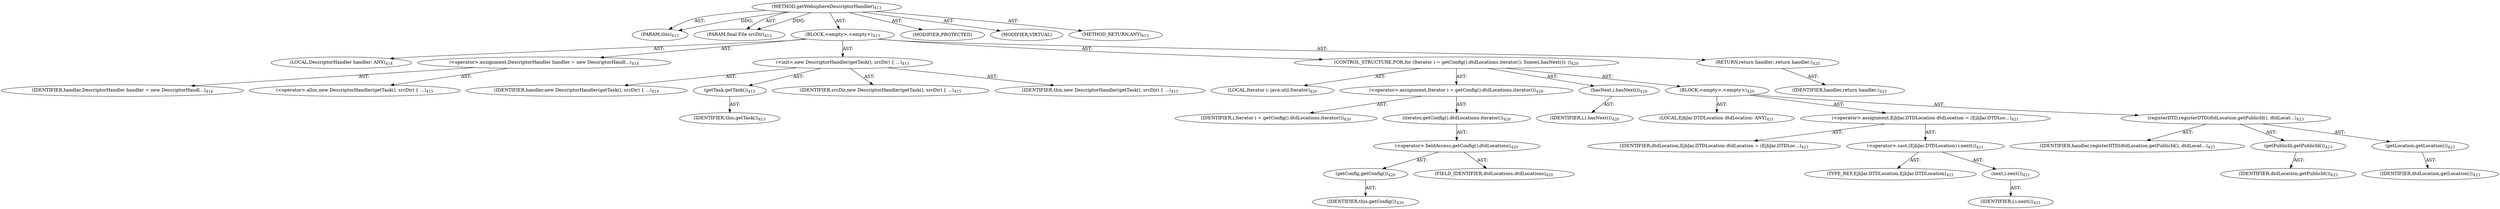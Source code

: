 digraph "getWebsphereDescriptorHandler" {  
"111669149720" [label = <(METHOD,getWebsphereDescriptorHandler)<SUB>413</SUB>> ]
"115964117013" [label = <(PARAM,this)<SUB>413</SUB>> ]
"115964117023" [label = <(PARAM,final File srcDir)<SUB>413</SUB>> ]
"25769803802" [label = <(BLOCK,&lt;empty&gt;,&lt;empty&gt;)<SUB>413</SUB>> ]
"94489280512" [label = <(LOCAL,DescriptorHandler handler: ANY)<SUB>414</SUB>> ]
"30064771146" [label = <(&lt;operator&gt;.assignment,DescriptorHandler handler = new DescriptorHandl...)<SUB>414</SUB>> ]
"68719476839" [label = <(IDENTIFIER,handler,DescriptorHandler handler = new DescriptorHandl...)<SUB>414</SUB>> ]
"30064771147" [label = <(&lt;operator&gt;.alloc,new DescriptorHandler(getTask(), srcDir) {

 ...)<SUB>415</SUB>> ]
"30064771072" [label = <(&lt;init&gt;,new DescriptorHandler(getTask(), srcDir) {

 ...)<SUB>415</SUB>> ]
"68719476798" [label = <(IDENTIFIER,handler,new DescriptorHandler(getTask(), srcDir) {

 ...)<SUB>414</SUB>> ]
"30064771073" [label = <(getTask,getTask())<SUB>415</SUB>> ]
"68719476758" [label = <(IDENTIFIER,this,getTask())<SUB>415</SUB>> ]
"68719476799" [label = <(IDENTIFIER,srcDir,new DescriptorHandler(getTask(), srcDir) {

 ...)<SUB>415</SUB>> ]
"68719476800" [label = <(IDENTIFIER,this,new DescriptorHandler(getTask(), srcDir) {

 ...)<SUB>415</SUB>> ]
"47244640258" [label = <(CONTROL_STRUCTURE,FOR,for (Iterator i = getConfig().dtdLocations.iterator(); Some(i.hasNext()); ))<SUB>420</SUB>> ]
"94489280516" [label = <(LOCAL,Iterator i: java.util.Iterator)<SUB>420</SUB>> ]
"30064771148" [label = <(&lt;operator&gt;.assignment,Iterator i = getConfig().dtdLocations.iterator())<SUB>420</SUB>> ]
"68719476840" [label = <(IDENTIFIER,i,Iterator i = getConfig().dtdLocations.iterator())<SUB>420</SUB>> ]
"30064771149" [label = <(iterator,getConfig().dtdLocations.iterator())<SUB>420</SUB>> ]
"30064771150" [label = <(&lt;operator&gt;.fieldAccess,getConfig().dtdLocations)<SUB>420</SUB>> ]
"30064771151" [label = <(getConfig,getConfig())<SUB>420</SUB>> ]
"68719476761" [label = <(IDENTIFIER,this,getConfig())<SUB>420</SUB>> ]
"55834574875" [label = <(FIELD_IDENTIFIER,dtdLocations,dtdLocations)<SUB>420</SUB>> ]
"30064771152" [label = <(hasNext,i.hasNext())<SUB>420</SUB>> ]
"68719476841" [label = <(IDENTIFIER,i,i.hasNext())<SUB>420</SUB>> ]
"25769803803" [label = <(BLOCK,&lt;empty&gt;,&lt;empty&gt;)<SUB>420</SUB>> ]
"94489280517" [label = <(LOCAL,EjbJar.DTDLocation dtdLocation: ANY)<SUB>421</SUB>> ]
"30064771153" [label = <(&lt;operator&gt;.assignment,EjbJar.DTDLocation dtdLocation = (EjbJar.DTDLoc...)<SUB>421</SUB>> ]
"68719476842" [label = <(IDENTIFIER,dtdLocation,EjbJar.DTDLocation dtdLocation = (EjbJar.DTDLoc...)<SUB>421</SUB>> ]
"30064771154" [label = <(&lt;operator&gt;.cast,(EjbJar.DTDLocation) i.next())<SUB>421</SUB>> ]
"180388626434" [label = <(TYPE_REF,EjbJar.DTDLocation,EjbJar.DTDLocation)<SUB>421</SUB>> ]
"30064771155" [label = <(next,i.next())<SUB>421</SUB>> ]
"68719476843" [label = <(IDENTIFIER,i,i.next())<SUB>421</SUB>> ]
"30064771156" [label = <(registerDTD,registerDTD(dtdLocation.getPublicId(), dtdLocat...)<SUB>423</SUB>> ]
"68719476844" [label = <(IDENTIFIER,handler,registerDTD(dtdLocation.getPublicId(), dtdLocat...)<SUB>423</SUB>> ]
"30064771157" [label = <(getPublicId,getPublicId())<SUB>423</SUB>> ]
"68719476845" [label = <(IDENTIFIER,dtdLocation,getPublicId())<SUB>423</SUB>> ]
"30064771158" [label = <(getLocation,getLocation())<SUB>423</SUB>> ]
"68719476846" [label = <(IDENTIFIER,dtdLocation,getLocation())<SUB>423</SUB>> ]
"146028888067" [label = <(RETURN,return handler;,return handler;)<SUB>425</SUB>> ]
"68719476847" [label = <(IDENTIFIER,handler,return handler;)<SUB>425</SUB>> ]
"133143986259" [label = <(MODIFIER,PROTECTED)> ]
"133143986260" [label = <(MODIFIER,VIRTUAL)> ]
"128849018904" [label = <(METHOD_RETURN,ANY)<SUB>413</SUB>> ]
  "111669149720" -> "115964117013"  [ label = "AST: "] 
  "111669149720" -> "115964117023"  [ label = "AST: "] 
  "111669149720" -> "25769803802"  [ label = "AST: "] 
  "111669149720" -> "133143986259"  [ label = "AST: "] 
  "111669149720" -> "133143986260"  [ label = "AST: "] 
  "111669149720" -> "128849018904"  [ label = "AST: "] 
  "25769803802" -> "94489280512"  [ label = "AST: "] 
  "25769803802" -> "30064771146"  [ label = "AST: "] 
  "25769803802" -> "30064771072"  [ label = "AST: "] 
  "25769803802" -> "47244640258"  [ label = "AST: "] 
  "25769803802" -> "146028888067"  [ label = "AST: "] 
  "30064771146" -> "68719476839"  [ label = "AST: "] 
  "30064771146" -> "30064771147"  [ label = "AST: "] 
  "30064771072" -> "68719476798"  [ label = "AST: "] 
  "30064771072" -> "30064771073"  [ label = "AST: "] 
  "30064771072" -> "68719476799"  [ label = "AST: "] 
  "30064771072" -> "68719476800"  [ label = "AST: "] 
  "30064771073" -> "68719476758"  [ label = "AST: "] 
  "47244640258" -> "94489280516"  [ label = "AST: "] 
  "47244640258" -> "30064771148"  [ label = "AST: "] 
  "47244640258" -> "30064771152"  [ label = "AST: "] 
  "47244640258" -> "25769803803"  [ label = "AST: "] 
  "30064771148" -> "68719476840"  [ label = "AST: "] 
  "30064771148" -> "30064771149"  [ label = "AST: "] 
  "30064771149" -> "30064771150"  [ label = "AST: "] 
  "30064771150" -> "30064771151"  [ label = "AST: "] 
  "30064771150" -> "55834574875"  [ label = "AST: "] 
  "30064771151" -> "68719476761"  [ label = "AST: "] 
  "30064771152" -> "68719476841"  [ label = "AST: "] 
  "25769803803" -> "94489280517"  [ label = "AST: "] 
  "25769803803" -> "30064771153"  [ label = "AST: "] 
  "25769803803" -> "30064771156"  [ label = "AST: "] 
  "30064771153" -> "68719476842"  [ label = "AST: "] 
  "30064771153" -> "30064771154"  [ label = "AST: "] 
  "30064771154" -> "180388626434"  [ label = "AST: "] 
  "30064771154" -> "30064771155"  [ label = "AST: "] 
  "30064771155" -> "68719476843"  [ label = "AST: "] 
  "30064771156" -> "68719476844"  [ label = "AST: "] 
  "30064771156" -> "30064771157"  [ label = "AST: "] 
  "30064771156" -> "30064771158"  [ label = "AST: "] 
  "30064771157" -> "68719476845"  [ label = "AST: "] 
  "30064771158" -> "68719476846"  [ label = "AST: "] 
  "146028888067" -> "68719476847"  [ label = "AST: "] 
  "111669149720" -> "115964117013"  [ label = "DDG: "] 
  "111669149720" -> "115964117023"  [ label = "DDG: "] 
}
